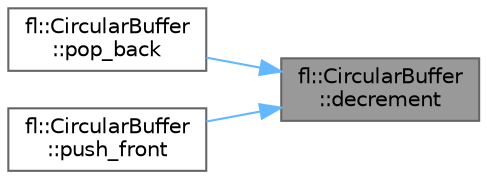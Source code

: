 digraph "fl::CircularBuffer::decrement"
{
 // INTERACTIVE_SVG=YES
 // LATEX_PDF_SIZE
  bgcolor="transparent";
  edge [fontname=Helvetica,fontsize=10,labelfontname=Helvetica,labelfontsize=10];
  node [fontname=Helvetica,fontsize=10,shape=box,height=0.2,width=0.4];
  rankdir="RL";
  Node1 [id="Node000001",label="fl::CircularBuffer\l::decrement",height=0.2,width=0.4,color="gray40", fillcolor="grey60", style="filled", fontcolor="black",tooltip=" "];
  Node1 -> Node2 [id="edge1_Node000001_Node000002",dir="back",color="steelblue1",style="solid",tooltip=" "];
  Node2 [id="Node000002",label="fl::CircularBuffer\l::pop_back",height=0.2,width=0.4,color="grey40", fillcolor="white", style="filled",URL="$d2/d4f/classfl_1_1_circular_buffer_a978d724b10d42376ff3fb2fb8269e1db.html#a978d724b10d42376ff3fb2fb8269e1db",tooltip=" "];
  Node1 -> Node3 [id="edge2_Node000001_Node000003",dir="back",color="steelblue1",style="solid",tooltip=" "];
  Node3 [id="Node000003",label="fl::CircularBuffer\l::push_front",height=0.2,width=0.4,color="grey40", fillcolor="white", style="filled",URL="$d2/d4f/classfl_1_1_circular_buffer_ad7aea91a07a0daf154f579066ea95090.html#ad7aea91a07a0daf154f579066ea95090",tooltip=" "];
}
